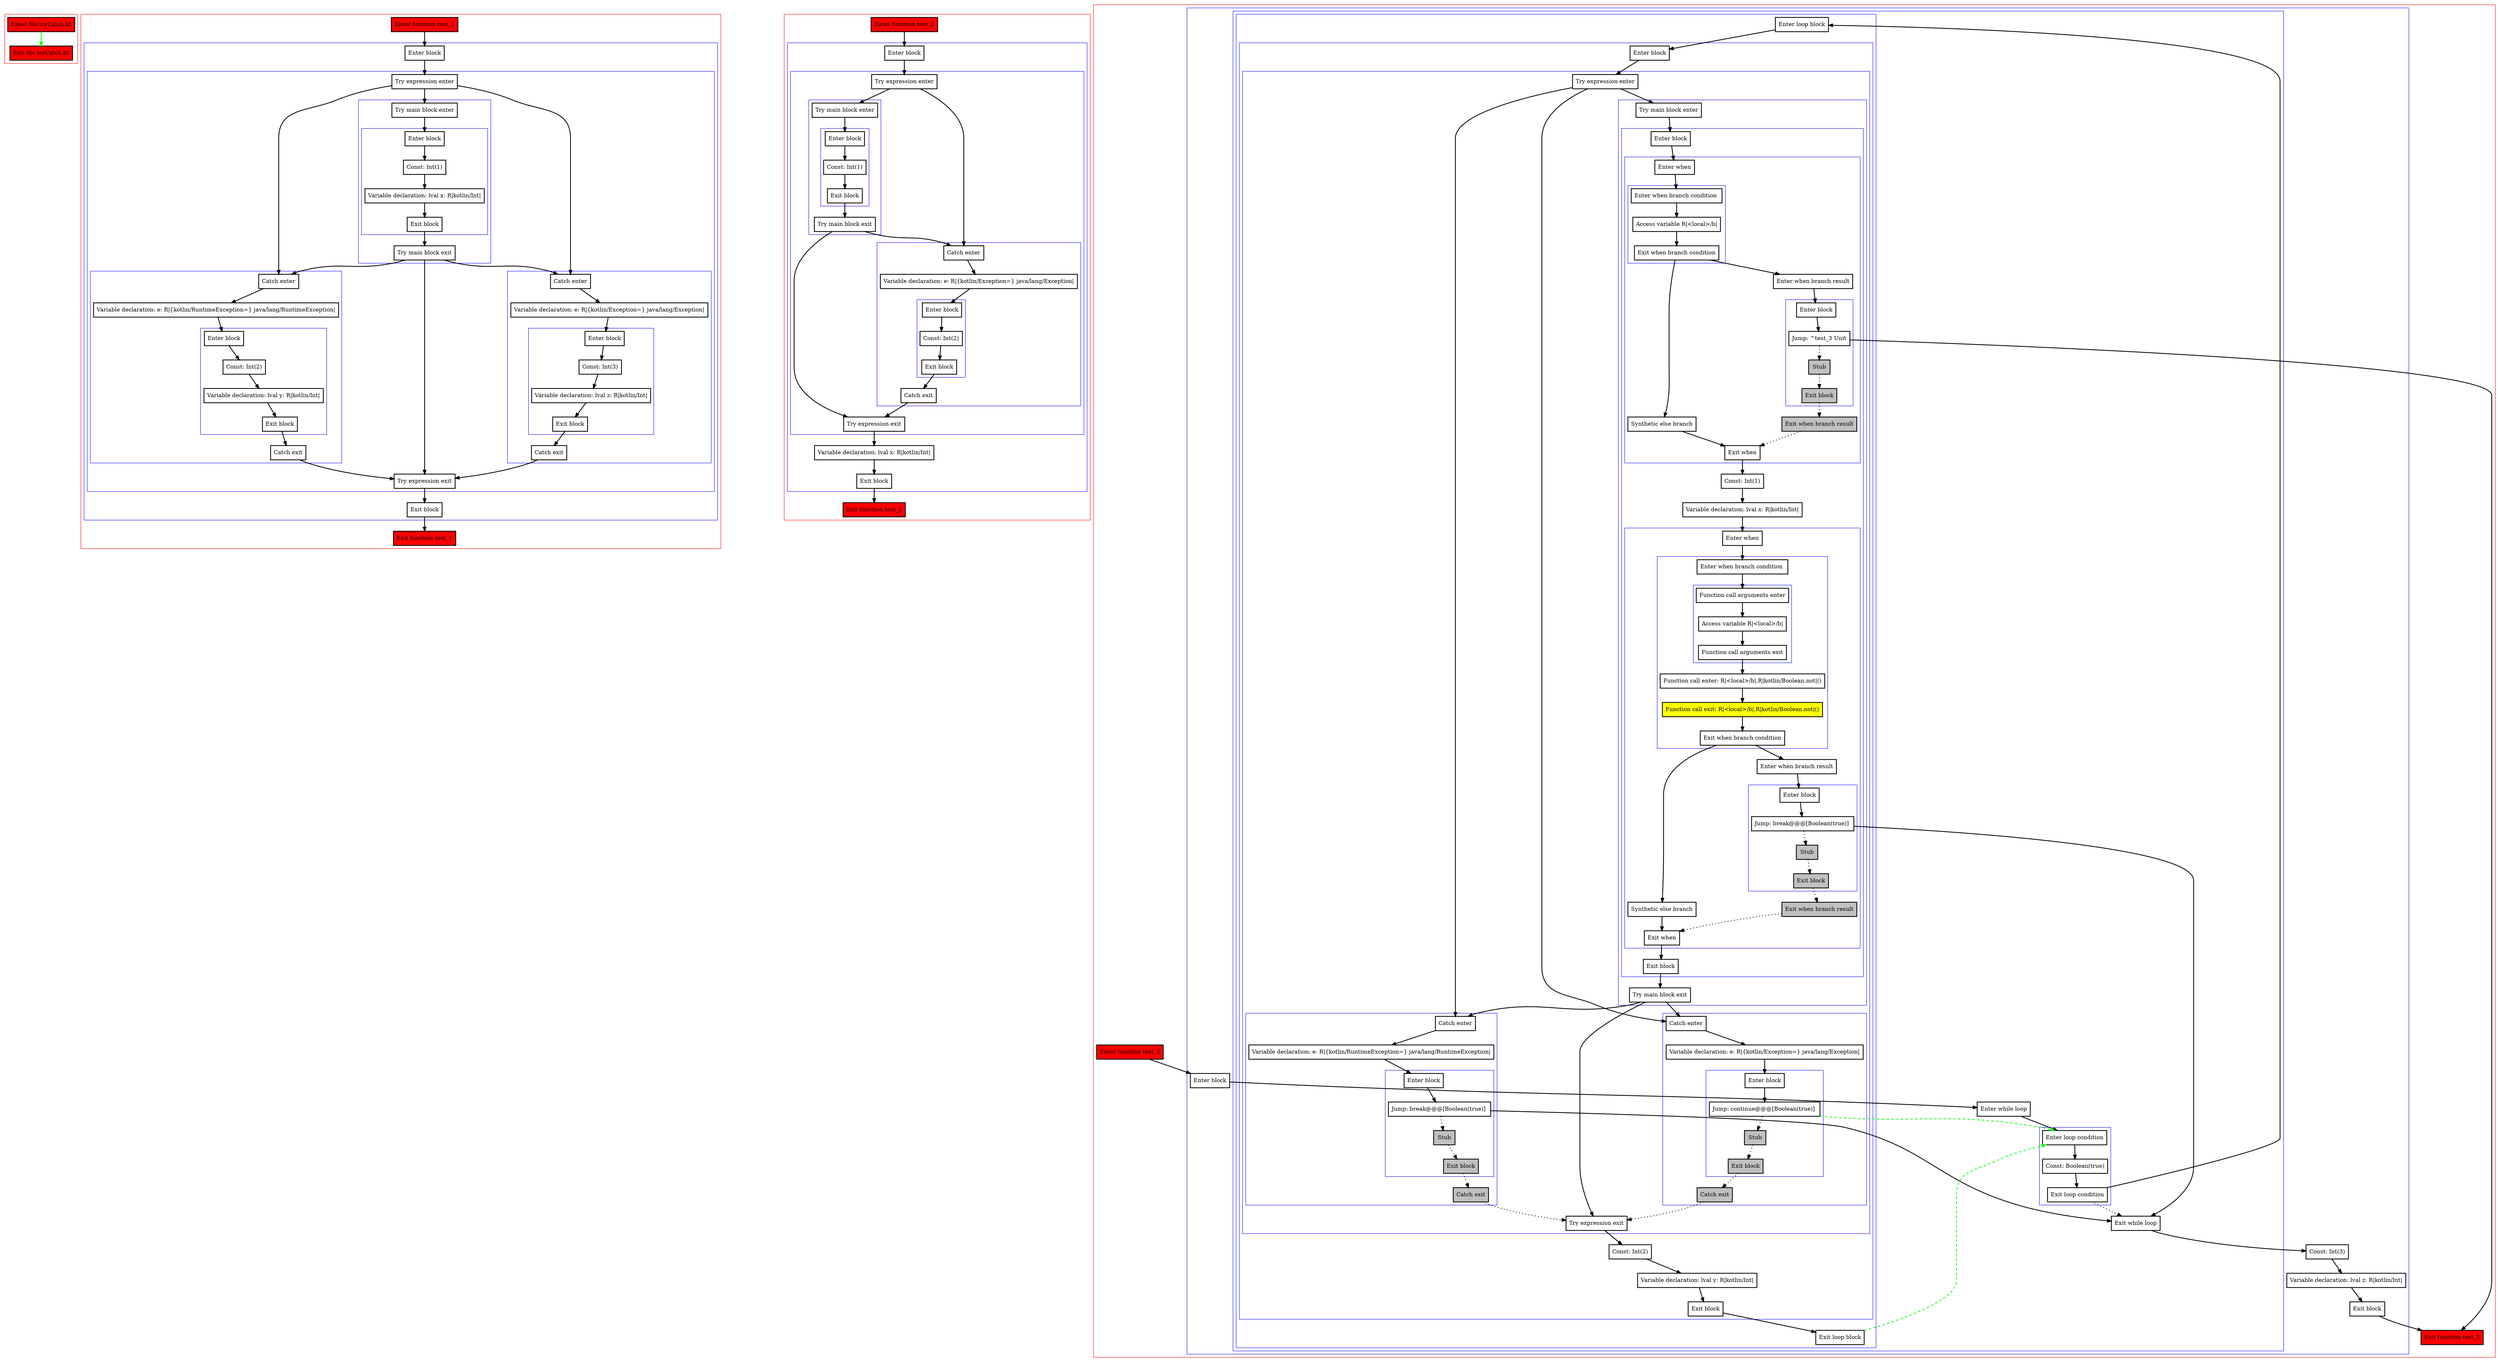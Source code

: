 digraph tryCatch_kt {
    graph [nodesep=3]
    node [shape=box penwidth=2]
    edge [penwidth=2]

    subgraph cluster_0 {
        color=red
        0 [label="Enter file tryCatch.kt" style="filled" fillcolor=red];
        1 [label="Exit file tryCatch.kt" style="filled" fillcolor=red];
    }
    0 -> {1} [color=green];

    subgraph cluster_1 {
        color=red
        2 [label="Enter function test_1" style="filled" fillcolor=red];
        subgraph cluster_2 {
            color=blue
            3 [label="Enter block"];
            subgraph cluster_3 {
                color=blue
                4 [label="Try expression enter"];
                subgraph cluster_4 {
                    color=blue
                    5 [label="Try main block enter"];
                    subgraph cluster_5 {
                        color=blue
                        6 [label="Enter block"];
                        7 [label="Const: Int(1)"];
                        8 [label="Variable declaration: lval x: R|kotlin/Int|"];
                        9 [label="Exit block"];
                    }
                    10 [label="Try main block exit"];
                }
                subgraph cluster_6 {
                    color=blue
                    11 [label="Catch enter"];
                    12 [label="Variable declaration: e: R|{kotlin/RuntimeException=} java/lang/RuntimeException|"];
                    subgraph cluster_7 {
                        color=blue
                        13 [label="Enter block"];
                        14 [label="Const: Int(2)"];
                        15 [label="Variable declaration: lval y: R|kotlin/Int|"];
                        16 [label="Exit block"];
                    }
                    17 [label="Catch exit"];
                }
                subgraph cluster_8 {
                    color=blue
                    18 [label="Catch enter"];
                    19 [label="Variable declaration: e: R|{kotlin/Exception=} java/lang/Exception|"];
                    subgraph cluster_9 {
                        color=blue
                        20 [label="Enter block"];
                        21 [label="Const: Int(3)"];
                        22 [label="Variable declaration: lval z: R|kotlin/Int|"];
                        23 [label="Exit block"];
                    }
                    24 [label="Catch exit"];
                }
                25 [label="Try expression exit"];
            }
            26 [label="Exit block"];
        }
        27 [label="Exit function test_1" style="filled" fillcolor=red];
    }
    2 -> {3};
    3 -> {4};
    4 -> {5 11 18};
    5 -> {6};
    6 -> {7};
    7 -> {8};
    8 -> {9};
    9 -> {10};
    10 -> {11 18 25};
    11 -> {12};
    12 -> {13};
    13 -> {14};
    14 -> {15};
    15 -> {16};
    16 -> {17};
    17 -> {25};
    18 -> {19};
    19 -> {20};
    20 -> {21};
    21 -> {22};
    22 -> {23};
    23 -> {24};
    24 -> {25};
    25 -> {26};
    26 -> {27};

    subgraph cluster_10 {
        color=red
        28 [label="Enter function test_2" style="filled" fillcolor=red];
        subgraph cluster_11 {
            color=blue
            29 [label="Enter block"];
            subgraph cluster_12 {
                color=blue
                30 [label="Try expression enter"];
                subgraph cluster_13 {
                    color=blue
                    31 [label="Try main block enter"];
                    subgraph cluster_14 {
                        color=blue
                        32 [label="Enter block"];
                        33 [label="Const: Int(1)"];
                        34 [label="Exit block"];
                    }
                    35 [label="Try main block exit"];
                }
                subgraph cluster_15 {
                    color=blue
                    36 [label="Catch enter"];
                    37 [label="Variable declaration: e: R|{kotlin/Exception=} java/lang/Exception|"];
                    subgraph cluster_16 {
                        color=blue
                        38 [label="Enter block"];
                        39 [label="Const: Int(2)"];
                        40 [label="Exit block"];
                    }
                    41 [label="Catch exit"];
                }
                42 [label="Try expression exit"];
            }
            43 [label="Variable declaration: lval x: R|kotlin/Int|"];
            44 [label="Exit block"];
        }
        45 [label="Exit function test_2" style="filled" fillcolor=red];
    }
    28 -> {29};
    29 -> {30};
    30 -> {31 36};
    31 -> {32};
    32 -> {33};
    33 -> {34};
    34 -> {35};
    35 -> {36 42};
    36 -> {37};
    37 -> {38};
    38 -> {39};
    39 -> {40};
    40 -> {41};
    41 -> {42};
    42 -> {43};
    43 -> {44};
    44 -> {45};

    subgraph cluster_17 {
        color=red
        46 [label="Enter function test_3" style="filled" fillcolor=red];
        subgraph cluster_18 {
            color=blue
            47 [label="Enter block"];
            subgraph cluster_19 {
                color=blue
                48 [label="Enter while loop"];
                subgraph cluster_20 {
                    color=blue
                    49 [label="Enter loop condition"];
                    50 [label="Const: Boolean(true)"];
                    51 [label="Exit loop condition"];
                }
                subgraph cluster_21 {
                    color=blue
                    52 [label="Enter loop block"];
                    subgraph cluster_22 {
                        color=blue
                        53 [label="Enter block"];
                        subgraph cluster_23 {
                            color=blue
                            54 [label="Try expression enter"];
                            subgraph cluster_24 {
                                color=blue
                                55 [label="Try main block enter"];
                                subgraph cluster_25 {
                                    color=blue
                                    56 [label="Enter block"];
                                    subgraph cluster_26 {
                                        color=blue
                                        57 [label="Enter when"];
                                        subgraph cluster_27 {
                                            color=blue
                                            58 [label="Enter when branch condition "];
                                            59 [label="Access variable R|<local>/b|"];
                                            60 [label="Exit when branch condition"];
                                        }
                                        61 [label="Synthetic else branch"];
                                        62 [label="Enter when branch result"];
                                        subgraph cluster_28 {
                                            color=blue
                                            63 [label="Enter block"];
                                            64 [label="Jump: ^test_3 Unit"];
                                            65 [label="Stub" style="filled" fillcolor=gray];
                                            66 [label="Exit block" style="filled" fillcolor=gray];
                                        }
                                        67 [label="Exit when branch result" style="filled" fillcolor=gray];
                                        68 [label="Exit when"];
                                    }
                                    69 [label="Const: Int(1)"];
                                    70 [label="Variable declaration: lval x: R|kotlin/Int|"];
                                    subgraph cluster_29 {
                                        color=blue
                                        71 [label="Enter when"];
                                        subgraph cluster_30 {
                                            color=blue
                                            72 [label="Enter when branch condition "];
                                            subgraph cluster_31 {
                                                color=blue
                                                73 [label="Function call arguments enter"];
                                                74 [label="Access variable R|<local>/b|"];
                                                75 [label="Function call arguments exit"];
                                            }
                                            76 [label="Function call enter: R|<local>/b|.R|kotlin/Boolean.not|()"];
                                            77 [label="Function call exit: R|<local>/b|.R|kotlin/Boolean.not|()" style="filled" fillcolor=yellow];
                                            78 [label="Exit when branch condition"];
                                        }
                                        79 [label="Synthetic else branch"];
                                        80 [label="Enter when branch result"];
                                        subgraph cluster_32 {
                                            color=blue
                                            81 [label="Enter block"];
                                            82 [label="Jump: break@@@[Boolean(true)] "];
                                            83 [label="Stub" style="filled" fillcolor=gray];
                                            84 [label="Exit block" style="filled" fillcolor=gray];
                                        }
                                        85 [label="Exit when branch result" style="filled" fillcolor=gray];
                                        86 [label="Exit when"];
                                    }
                                    87 [label="Exit block"];
                                }
                                88 [label="Try main block exit"];
                            }
                            subgraph cluster_33 {
                                color=blue
                                89 [label="Catch enter"];
                                90 [label="Variable declaration: e: R|{kotlin/Exception=} java/lang/Exception|"];
                                subgraph cluster_34 {
                                    color=blue
                                    91 [label="Enter block"];
                                    92 [label="Jump: continue@@@[Boolean(true)] "];
                                    93 [label="Stub" style="filled" fillcolor=gray];
                                    94 [label="Exit block" style="filled" fillcolor=gray];
                                }
                                95 [label="Catch exit" style="filled" fillcolor=gray];
                            }
                            subgraph cluster_35 {
                                color=blue
                                96 [label="Catch enter"];
                                97 [label="Variable declaration: e: R|{kotlin/RuntimeException=} java/lang/RuntimeException|"];
                                subgraph cluster_36 {
                                    color=blue
                                    98 [label="Enter block"];
                                    99 [label="Jump: break@@@[Boolean(true)] "];
                                    100 [label="Stub" style="filled" fillcolor=gray];
                                    101 [label="Exit block" style="filled" fillcolor=gray];
                                }
                                102 [label="Catch exit" style="filled" fillcolor=gray];
                            }
                            103 [label="Try expression exit"];
                        }
                        104 [label="Const: Int(2)"];
                        105 [label="Variable declaration: lval y: R|kotlin/Int|"];
                        106 [label="Exit block"];
                    }
                    107 [label="Exit loop block"];
                }
                108 [label="Exit while loop"];
            }
            109 [label="Const: Int(3)"];
            110 [label="Variable declaration: lval z: R|kotlin/Int|"];
            111 [label="Exit block"];
        }
        112 [label="Exit function test_3" style="filled" fillcolor=red];
    }
    46 -> {47};
    47 -> {48};
    48 -> {49};
    49 -> {50};
    50 -> {51};
    51 -> {52};
    51 -> {108} [style=dotted];
    52 -> {53};
    53 -> {54};
    54 -> {55 89 96};
    55 -> {56};
    56 -> {57};
    57 -> {58};
    58 -> {59};
    59 -> {60};
    60 -> {61 62};
    61 -> {68};
    62 -> {63};
    63 -> {64};
    64 -> {112};
    64 -> {65} [style=dotted];
    65 -> {66} [style=dotted];
    66 -> {67} [style=dotted];
    67 -> {68} [style=dotted];
    68 -> {69};
    69 -> {70};
    70 -> {71};
    71 -> {72};
    72 -> {73};
    73 -> {74};
    74 -> {75};
    75 -> {76};
    76 -> {77};
    77 -> {78};
    78 -> {79 80};
    79 -> {86};
    80 -> {81};
    81 -> {82};
    82 -> {108};
    82 -> {83} [style=dotted];
    83 -> {84} [style=dotted];
    84 -> {85} [style=dotted];
    85 -> {86} [style=dotted];
    86 -> {87};
    87 -> {88};
    88 -> {89 96 103};
    89 -> {90};
    90 -> {91};
    91 -> {92};
    92 -> {49} [color=green style=dashed];
    92 -> {93} [style=dotted];
    93 -> {94} [style=dotted];
    94 -> {95} [style=dotted];
    95 -> {103} [style=dotted];
    96 -> {97};
    97 -> {98};
    98 -> {99};
    99 -> {108};
    99 -> {100} [style=dotted];
    100 -> {101} [style=dotted];
    101 -> {102} [style=dotted];
    102 -> {103} [style=dotted];
    103 -> {104};
    104 -> {105};
    105 -> {106};
    106 -> {107};
    107 -> {49} [color=green style=dashed];
    108 -> {109};
    109 -> {110};
    110 -> {111};
    111 -> {112};

}
